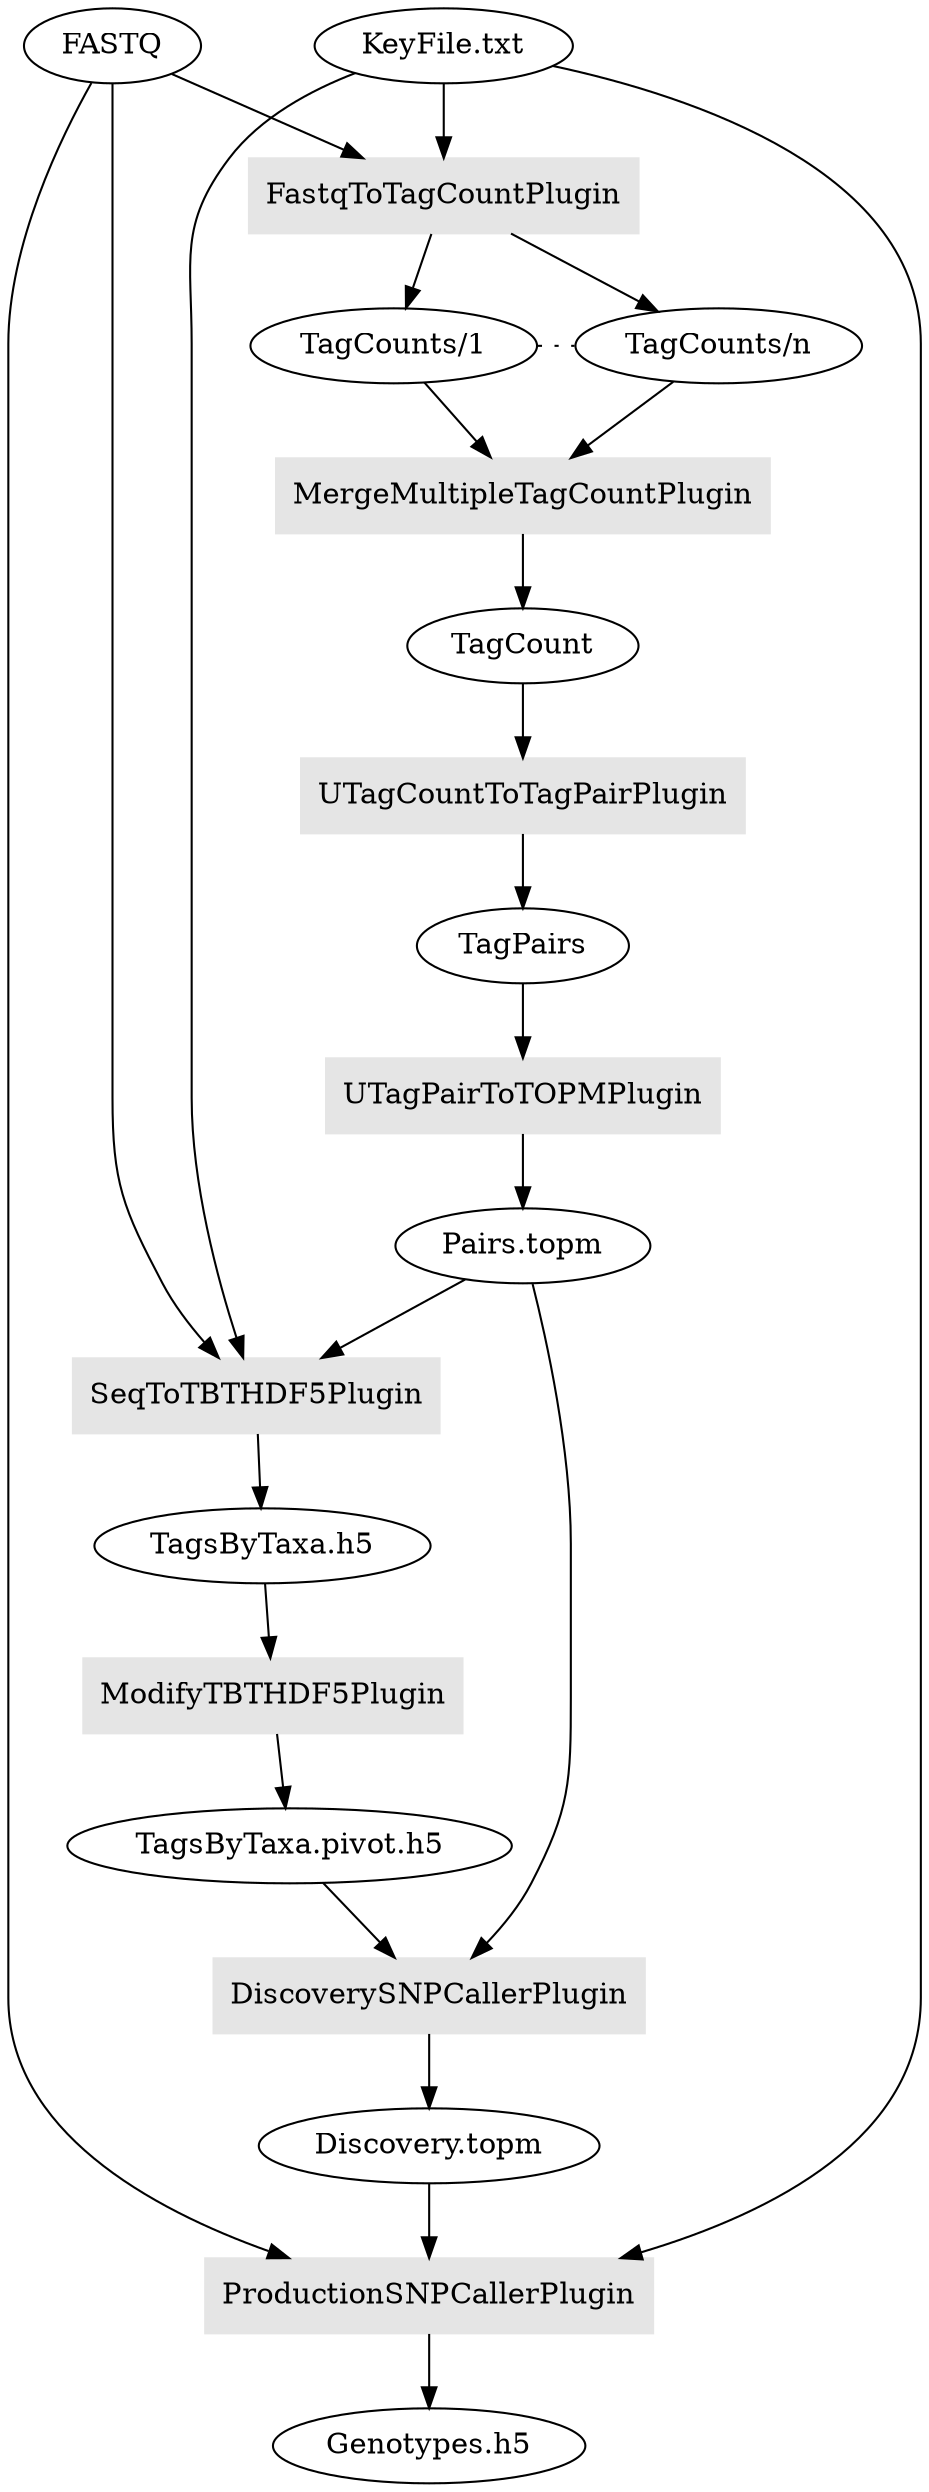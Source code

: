 digraph gbs {
	subgraph {
		node [ shape=box; style=filled, color=grey90; ]
		FastqToTagCountPlugin;
		MergeMultipleTagCountPlugin;
		UTagCountToTagPairPlugin;
		UTagPairToTOPMPlugin;
		SeqToTBTHDF5Plugin;
		ModifyTBTHDF5Plugin;
		DiscoverySNPCallerPlugin;
		ProductionSNPCallerPlugin;
	};

	// ################
	FASTQ -> FastqToTagCountPlugin;
	"KeyFile.txt" -> FastqToTagCountPlugin;

	FastqToTagCountPlugin -> "TagCounts/1";
	FastqToTagCountPlugin -> "TagCounts/n";

	// ################
	"TagCounts/1" -> MergeMultipleTagCountPlugin;
	"TagCounts/n" -> MergeMultipleTagCountPlugin;

	{rank=same "TagCounts/1" "TagCounts/n"};
	"TagCounts/1" -> "TagCounts/n" [ style=dotted; dir=none ];

	MergeMultipleTagCountPlugin -> TagCount;

	// ################
	TagCount -> UTagCountToTagPairPlugin -> TagPairs;

	// ################
	TagPairs -> UTagPairToTOPMPlugin -> "Pairs.topm";

	// ################
	FASTQ -> SeqToTBTHDF5Plugin;
	"KeyFile.txt" -> SeqToTBTHDF5Plugin;
	"Pairs.topm" -> SeqToTBTHDF5Plugin;

	SeqToTBTHDF5Plugin -> "TagsByTaxa.h5";

	// ################
	"TagsByTaxa.h5" -> ModifyTBTHDF5Plugin -> "TagsByTaxa.pivot.h5";

	// ################
	"TagsByTaxa.pivot.h5" -> DiscoverySNPCallerPlugin;
	"Pairs.topm" -> DiscoverySNPCallerPlugin;

	DiscoverySNPCallerPlugin -> "Discovery.topm";

	// ################
	FASTQ -> ProductionSNPCallerPlugin;
	"KeyFile.txt" -> ProductionSNPCallerPlugin;
	"Discovery.topm" -> ProductionSNPCallerPlugin;

	ProductionSNPCallerPlugin -> "Genotypes.h5";
}
